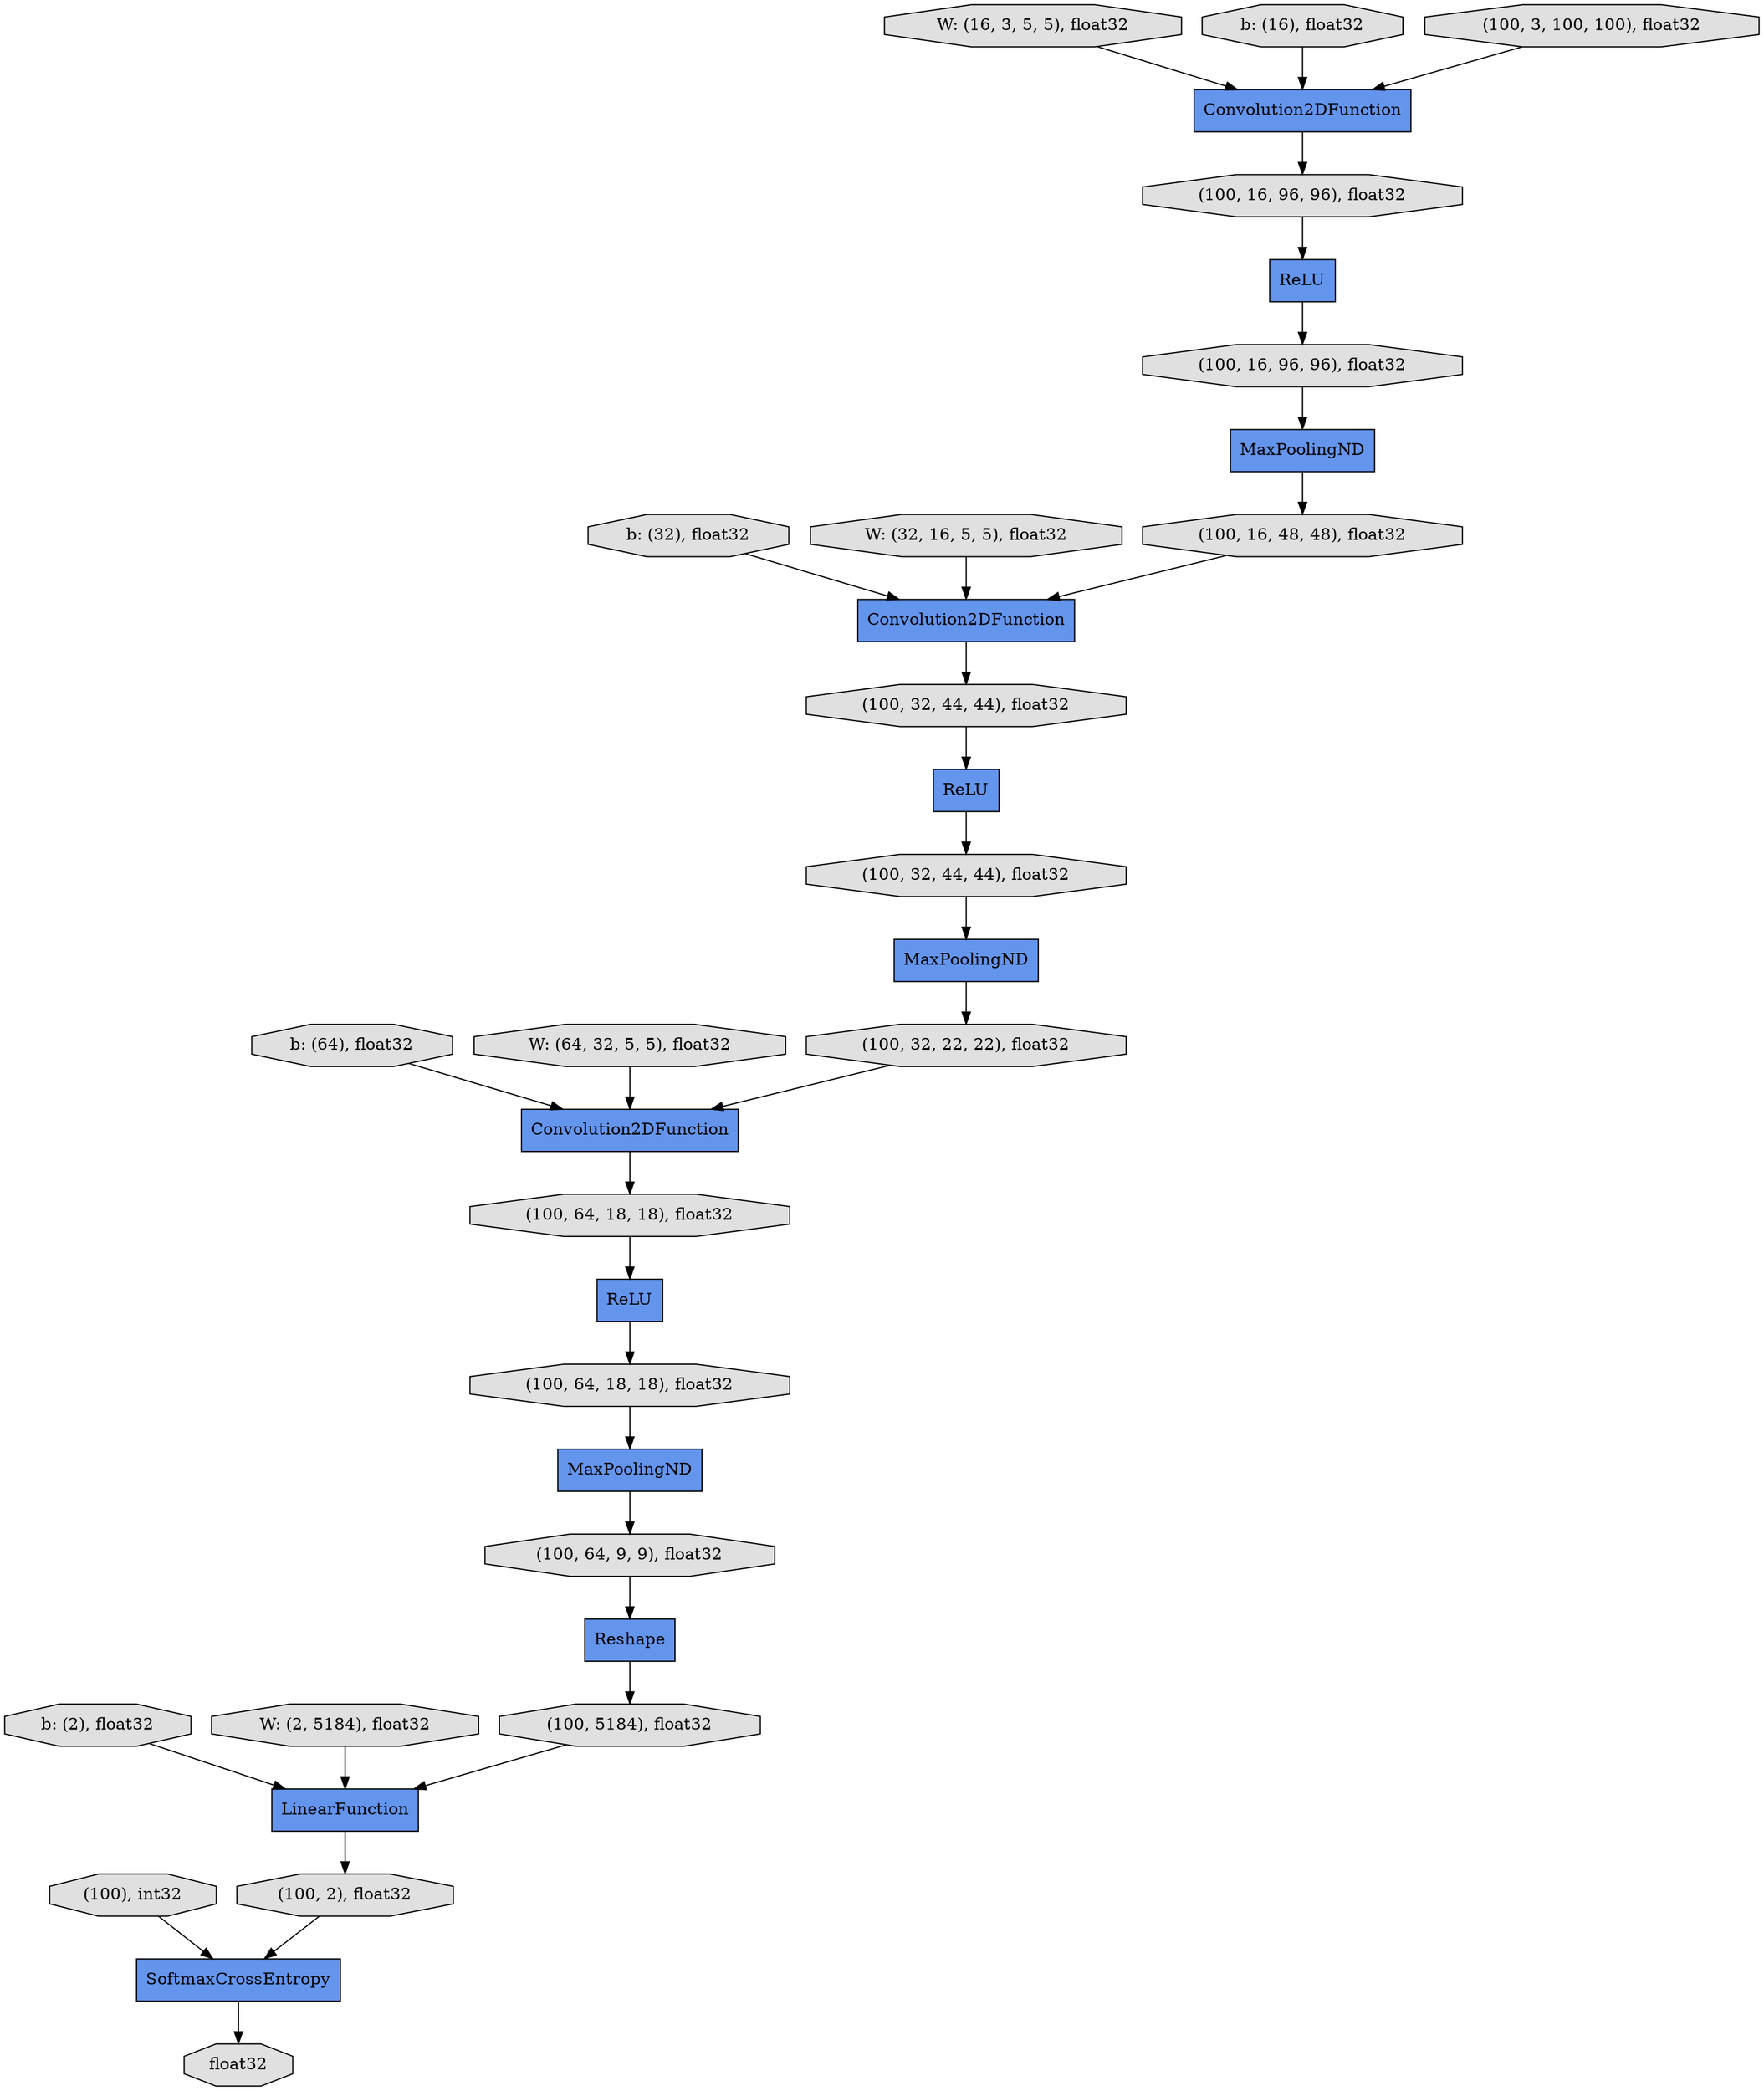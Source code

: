 digraph graphname{rankdir=TB;1872022712384 [label="(100, 16, 96, 96), float32",shape="octagon",fillcolor="#E0E0E0",style="filled"];1871993954416 [label="Convolution2DFunction",shape="record",fillcolor="#6495ED",style="filled"];1872022714544 [label="(100, 5184), float32",shape="octagon",fillcolor="#E0E0E0",style="filled"];1872022714688 [label="float32",shape="octagon",fillcolor="#E0E0E0",style="filled"];1872022714736 [label="(100, 2), float32",shape="octagon",fillcolor="#E0E0E0",style="filled"];1871988490640 [label="b: (2), float32",shape="octagon",fillcolor="#E0E0E0",style="filled"];1872022712720 [label="(100, 16, 48, 48), float32",shape="octagon",fillcolor="#E0E0E0",style="filled"];1871988490688 [label="W: (16, 3, 5, 5), float32",shape="octagon",fillcolor="#E0E0E0",style="filled"];1872022712864 [label="Reshape",shape="record",fillcolor="#6495ED",style="filled"];1871991267920 [label="Convolution2DFunction",shape="record",fillcolor="#6495ED",style="filled"];1871988490832 [label="b: (16), float32",shape="octagon",fillcolor="#E0E0E0",style="filled"];1872022712960 [label="(100, 32, 44, 44), float32",shape="octagon",fillcolor="#E0E0E0",style="filled"];1871988492992 [label="b: (32), float32",shape="octagon",fillcolor="#E0E0E0",style="filled"];1872022713104 [label="(100, 32, 44, 44), float32",shape="octagon",fillcolor="#E0E0E0",style="filled"];1871988493136 [label="W: (32, 16, 5, 5), float32",shape="octagon",fillcolor="#E0E0E0",style="filled"];1871991209024 [label="ReLU",shape="record",fillcolor="#6495ED",style="filled"];1872022713488 [label="(100, 32, 22, 22), float32",shape="octagon",fillcolor="#E0E0E0",style="filled"];1871991209120 [label="MaxPoolingND",shape="record",fillcolor="#6495ED",style="filled"];1872022713584 [label="MaxPoolingND",shape="record",fillcolor="#6495ED",style="filled"];1872022713632 [label="LinearFunction",shape="record",fillcolor="#6495ED",style="filled"];1871988491600 [label="b: (64), float32",shape="octagon",fillcolor="#E0E0E0",style="filled"];1872022713728 [label="(100, 64, 18, 18), float32",shape="octagon",fillcolor="#E0E0E0",style="filled"];1871988491744 [label="W: (2, 5184), float32",shape="octagon",fillcolor="#E0E0E0",style="filled"];1872022713824 [label="(100), int32",shape="octagon",fillcolor="#E0E0E0",style="filled"];1871993957872 [label="Convolution2DFunction",shape="record",fillcolor="#6495ED",style="filled"];1872022713872 [label="(100, 64, 18, 18), float32",shape="octagon",fillcolor="#E0E0E0",style="filled"];1871988491840 [label="W: (64, 32, 5, 5), float32",shape="octagon",fillcolor="#E0E0E0",style="filled"];1871991209552 [label="(100, 3, 100, 100), float32",shape="octagon",fillcolor="#E0E0E0",style="filled"];1871993958160 [label="MaxPoolingND",shape="record",fillcolor="#6495ED",style="filled"];1871993958208 [label="ReLU",shape="record",fillcolor="#6495ED",style="filled"];1872022714208 [label="SoftmaxCrossEntropy",shape="record",fillcolor="#6495ED",style="filled"];1871993958256 [label="(100, 16, 96, 96), float32",shape="octagon",fillcolor="#E0E0E0",style="filled"];1872022714256 [label="(100, 64, 9, 9), float32",shape="octagon",fillcolor="#E0E0E0",style="filled"];1871993958304 [label="ReLU",shape="record",fillcolor="#6495ED",style="filled"];1872022713104 -> 1871993958160;1871993958256 -> 1871991209024;1872022713488 -> 1871993954416;1871991209024 -> 1872022712384;1871993954416 -> 1872022713728;1872022714256 -> 1872022712864;1871988491600 -> 1871993954416;1872022714544 -> 1872022713632;1872022714208 -> 1872022714688;1872022712864 -> 1872022714544;1871988491744 -> 1872022713632;1872022713872 -> 1872022713584;1872022712960 -> 1871993958304;1871991209120 -> 1872022712720;1872022713728 -> 1871993958208;1871993958208 -> 1872022713872;1871988491840 -> 1871993954416;1871993958304 -> 1872022713104;1872022712384 -> 1871991209120;1872022713632 -> 1872022714736;1872022713824 -> 1872022714208;1871993957872 -> 1872022712960;1872022713584 -> 1872022714256;1871988493136 -> 1871993957872;1871988490832 -> 1871991267920;1871988492992 -> 1871993957872;1871993958160 -> 1872022713488;1871988490640 -> 1872022713632;1871991209552 -> 1871991267920;1872022712720 -> 1871993957872;1871991267920 -> 1871993958256;1871988490688 -> 1871991267920;1872022714736 -> 1872022714208;}